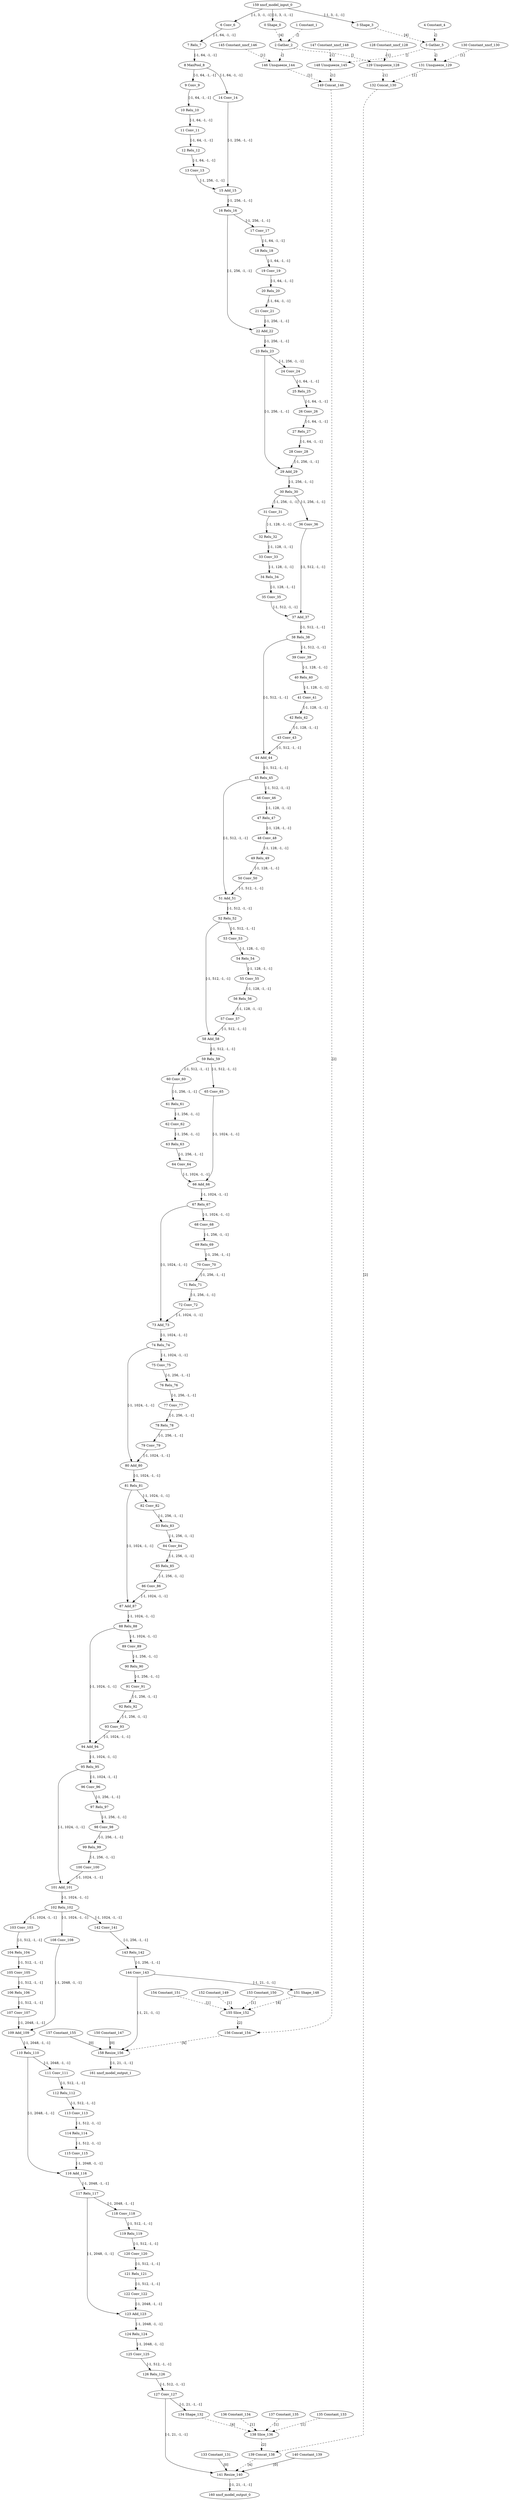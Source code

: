 strict digraph {
"0 Shape_0" [id=0, type=Shape];
"1 Constant_1" [id=1, type=Constant];
"2 Gather_2" [id=2, type=Gather];
"3 Shape_3" [id=3, type=Shape];
"4 Constant_4" [id=4, type=Constant];
"5 Gather_5" [id=5, type=Gather];
"6 Conv_6" [id=6, type=Conv];
"7 Relu_7" [id=7, type=Relu];
"8 MaxPool_8" [id=8, type=MaxPool];
"9 Conv_9" [id=9, type=Conv];
"10 Relu_10" [id=10, type=Relu];
"11 Conv_11" [id=11, type=Conv];
"12 Relu_12" [id=12, type=Relu];
"13 Conv_13" [id=13, type=Conv];
"14 Conv_14" [id=14, type=Conv];
"15 Add_15" [id=15, type=Add];
"16 Relu_16" [id=16, type=Relu];
"17 Conv_17" [id=17, type=Conv];
"18 Relu_18" [id=18, type=Relu];
"19 Conv_19" [id=19, type=Conv];
"20 Relu_20" [id=20, type=Relu];
"21 Conv_21" [id=21, type=Conv];
"22 Add_22" [id=22, type=Add];
"23 Relu_23" [id=23, type=Relu];
"24 Conv_24" [id=24, type=Conv];
"25 Relu_25" [id=25, type=Relu];
"26 Conv_26" [id=26, type=Conv];
"27 Relu_27" [id=27, type=Relu];
"28 Conv_28" [id=28, type=Conv];
"29 Add_29" [id=29, type=Add];
"30 Relu_30" [id=30, type=Relu];
"31 Conv_31" [id=31, type=Conv];
"32 Relu_32" [id=32, type=Relu];
"33 Conv_33" [id=33, type=Conv];
"34 Relu_34" [id=34, type=Relu];
"35 Conv_35" [id=35, type=Conv];
"36 Conv_36" [id=36, type=Conv];
"37 Add_37" [id=37, type=Add];
"38 Relu_38" [id=38, type=Relu];
"39 Conv_39" [id=39, type=Conv];
"40 Relu_40" [id=40, type=Relu];
"41 Conv_41" [id=41, type=Conv];
"42 Relu_42" [id=42, type=Relu];
"43 Conv_43" [id=43, type=Conv];
"44 Add_44" [id=44, type=Add];
"45 Relu_45" [id=45, type=Relu];
"46 Conv_46" [id=46, type=Conv];
"47 Relu_47" [id=47, type=Relu];
"48 Conv_48" [id=48, type=Conv];
"49 Relu_49" [id=49, type=Relu];
"50 Conv_50" [id=50, type=Conv];
"51 Add_51" [id=51, type=Add];
"52 Relu_52" [id=52, type=Relu];
"53 Conv_53" [id=53, type=Conv];
"54 Relu_54" [id=54, type=Relu];
"55 Conv_55" [id=55, type=Conv];
"56 Relu_56" [id=56, type=Relu];
"57 Conv_57" [id=57, type=Conv];
"58 Add_58" [id=58, type=Add];
"59 Relu_59" [id=59, type=Relu];
"60 Conv_60" [id=60, type=Conv];
"61 Relu_61" [id=61, type=Relu];
"62 Conv_62" [id=62, type=Conv];
"63 Relu_63" [id=63, type=Relu];
"64 Conv_64" [id=64, type=Conv];
"65 Conv_65" [id=65, type=Conv];
"66 Add_66" [id=66, type=Add];
"67 Relu_67" [id=67, type=Relu];
"68 Conv_68" [id=68, type=Conv];
"69 Relu_69" [id=69, type=Relu];
"70 Conv_70" [id=70, type=Conv];
"71 Relu_71" [id=71, type=Relu];
"72 Conv_72" [id=72, type=Conv];
"73 Add_73" [id=73, type=Add];
"74 Relu_74" [id=74, type=Relu];
"75 Conv_75" [id=75, type=Conv];
"76 Relu_76" [id=76, type=Relu];
"77 Conv_77" [id=77, type=Conv];
"78 Relu_78" [id=78, type=Relu];
"79 Conv_79" [id=79, type=Conv];
"80 Add_80" [id=80, type=Add];
"81 Relu_81" [id=81, type=Relu];
"82 Conv_82" [id=82, type=Conv];
"83 Relu_83" [id=83, type=Relu];
"84 Conv_84" [id=84, type=Conv];
"85 Relu_85" [id=85, type=Relu];
"86 Conv_86" [id=86, type=Conv];
"87 Add_87" [id=87, type=Add];
"88 Relu_88" [id=88, type=Relu];
"89 Conv_89" [id=89, type=Conv];
"90 Relu_90" [id=90, type=Relu];
"91 Conv_91" [id=91, type=Conv];
"92 Relu_92" [id=92, type=Relu];
"93 Conv_93" [id=93, type=Conv];
"94 Add_94" [id=94, type=Add];
"95 Relu_95" [id=95, type=Relu];
"96 Conv_96" [id=96, type=Conv];
"97 Relu_97" [id=97, type=Relu];
"98 Conv_98" [id=98, type=Conv];
"99 Relu_99" [id=99, type=Relu];
"100 Conv_100" [id=100, type=Conv];
"101 Add_101" [id=101, type=Add];
"102 Relu_102" [id=102, type=Relu];
"103 Conv_103" [id=103, type=Conv];
"104 Relu_104" [id=104, type=Relu];
"105 Conv_105" [id=105, type=Conv];
"106 Relu_106" [id=106, type=Relu];
"107 Conv_107" [id=107, type=Conv];
"108 Conv_108" [id=108, type=Conv];
"109 Add_109" [id=109, type=Add];
"110 Relu_110" [id=110, type=Relu];
"111 Conv_111" [id=111, type=Conv];
"112 Relu_112" [id=112, type=Relu];
"113 Conv_113" [id=113, type=Conv];
"114 Relu_114" [id=114, type=Relu];
"115 Conv_115" [id=115, type=Conv];
"116 Add_116" [id=116, type=Add];
"117 Relu_117" [id=117, type=Relu];
"118 Conv_118" [id=118, type=Conv];
"119 Relu_119" [id=119, type=Relu];
"120 Conv_120" [id=120, type=Conv];
"121 Relu_121" [id=121, type=Relu];
"122 Conv_122" [id=122, type=Conv];
"123 Add_123" [id=123, type=Add];
"124 Relu_124" [id=124, type=Relu];
"125 Conv_125" [id=125, type=Conv];
"126 Relu_126" [id=126, type=Relu];
"127 Conv_127" [id=127, type=Conv];
"128 Constant_nncf_128" [id=128, type=Constant];
"129 Unsqueeze_128" [id=129, type=Unsqueeze];
"130 Constant_nncf_130" [id=130, type=Constant];
"131 Unsqueeze_129" [id=131, type=Unsqueeze];
"132 Concat_130" [id=132, type=Concat];
"133 Constant_131" [id=133, type=Constant];
"134 Shape_132" [id=134, type=Shape];
"135 Constant_133" [id=135, type=Constant];
"136 Constant_134" [id=136, type=Constant];
"137 Constant_135" [id=137, type=Constant];
"138 Slice_136" [id=138, type=Slice];
"139 Concat_138" [id=139, type=Concat];
"140 Constant_139" [id=140, type=Constant];
"141 Resize_140" [id=141, type=Resize];
"142 Conv_141" [id=142, type=Conv];
"143 Relu_142" [id=143, type=Relu];
"144 Conv_143" [id=144, type=Conv];
"145 Constant_nncf_146" [id=145, type=Constant];
"146 Unsqueeze_144" [id=146, type=Unsqueeze];
"147 Constant_nncf_148" [id=147, type=Constant];
"148 Unsqueeze_145" [id=148, type=Unsqueeze];
"149 Concat_146" [id=149, type=Concat];
"150 Constant_147" [id=150, type=Constant];
"151 Shape_148" [id=151, type=Shape];
"152 Constant_149" [id=152, type=Constant];
"153 Constant_150" [id=153, type=Constant];
"154 Constant_151" [id=154, type=Constant];
"155 Slice_152" [id=155, type=Slice];
"156 Concat_154" [id=156, type=Concat];
"157 Constant_155" [id=157, type=Constant];
"158 Resize_156" [id=158, type=Resize];
"159 nncf_model_input_0" [id=159, type="nncf_model_input"];
"160 nncf_model_output_0" [id=160, type="nncf_model_output"];
"161 nncf_model_output_1" [id=161, type="nncf_model_output"];
"0 Shape_0" -> "2 Gather_2" [style=dashed, label="[4]"];
"1 Constant_1" -> "2 Gather_2" [style=dashed, label="[]"];
"2 Gather_2" -> "129 Unsqueeze_128" [style=dashed, label="[]"];
"2 Gather_2" -> "146 Unsqueeze_144" [style=dashed, label="[]"];
"3 Shape_3" -> "5 Gather_5" [style=dashed, label="[4]"];
"4 Constant_4" -> "5 Gather_5" [style=dashed, label="[]"];
"5 Gather_5" -> "131 Unsqueeze_129" [style=dashed, label="[]"];
"5 Gather_5" -> "148 Unsqueeze_145" [style=dashed, label="[]"];
"6 Conv_6" -> "7 Relu_7" [style=solid, label="[-1, 64, -1, -1]"];
"7 Relu_7" -> "8 MaxPool_8" [style=solid, label="[-1, 64, -1, -1]"];
"8 MaxPool_8" -> "9 Conv_9" [style=solid, label="[-1, 64, -1, -1]"];
"8 MaxPool_8" -> "14 Conv_14" [style=solid, label="[-1, 64, -1, -1]"];
"9 Conv_9" -> "10 Relu_10" [style=solid, label="[-1, 64, -1, -1]"];
"10 Relu_10" -> "11 Conv_11" [style=solid, label="[-1, 64, -1, -1]"];
"11 Conv_11" -> "12 Relu_12" [style=solid, label="[-1, 64, -1, -1]"];
"12 Relu_12" -> "13 Conv_13" [style=solid, label="[-1, 64, -1, -1]"];
"13 Conv_13" -> "15 Add_15" [style=solid, label="[-1, 256, -1, -1]"];
"14 Conv_14" -> "15 Add_15" [style=solid, label="[-1, 256, -1, -1]"];
"15 Add_15" -> "16 Relu_16" [style=solid, label="[-1, 256, -1, -1]"];
"16 Relu_16" -> "17 Conv_17" [style=solid, label="[-1, 256, -1, -1]"];
"16 Relu_16" -> "22 Add_22" [style=solid, label="[-1, 256, -1, -1]"];
"17 Conv_17" -> "18 Relu_18" [style=solid, label="[-1, 64, -1, -1]"];
"18 Relu_18" -> "19 Conv_19" [style=solid, label="[-1, 64, -1, -1]"];
"19 Conv_19" -> "20 Relu_20" [style=solid, label="[-1, 64, -1, -1]"];
"20 Relu_20" -> "21 Conv_21" [style=solid, label="[-1, 64, -1, -1]"];
"21 Conv_21" -> "22 Add_22" [style=solid, label="[-1, 256, -1, -1]"];
"22 Add_22" -> "23 Relu_23" [style=solid, label="[-1, 256, -1, -1]"];
"23 Relu_23" -> "24 Conv_24" [style=solid, label="[-1, 256, -1, -1]"];
"23 Relu_23" -> "29 Add_29" [style=solid, label="[-1, 256, -1, -1]"];
"24 Conv_24" -> "25 Relu_25" [style=solid, label="[-1, 64, -1, -1]"];
"25 Relu_25" -> "26 Conv_26" [style=solid, label="[-1, 64, -1, -1]"];
"26 Conv_26" -> "27 Relu_27" [style=solid, label="[-1, 64, -1, -1]"];
"27 Relu_27" -> "28 Conv_28" [style=solid, label="[-1, 64, -1, -1]"];
"28 Conv_28" -> "29 Add_29" [style=solid, label="[-1, 256, -1, -1]"];
"29 Add_29" -> "30 Relu_30" [style=solid, label="[-1, 256, -1, -1]"];
"30 Relu_30" -> "31 Conv_31" [style=solid, label="[-1, 256, -1, -1]"];
"30 Relu_30" -> "36 Conv_36" [style=solid, label="[-1, 256, -1, -1]"];
"31 Conv_31" -> "32 Relu_32" [style=solid, label="[-1, 128, -1, -1]"];
"32 Relu_32" -> "33 Conv_33" [style=solid, label="[-1, 128, -1, -1]"];
"33 Conv_33" -> "34 Relu_34" [style=solid, label="[-1, 128, -1, -1]"];
"34 Relu_34" -> "35 Conv_35" [style=solid, label="[-1, 128, -1, -1]"];
"35 Conv_35" -> "37 Add_37" [style=solid, label="[-1, 512, -1, -1]"];
"36 Conv_36" -> "37 Add_37" [style=solid, label="[-1, 512, -1, -1]"];
"37 Add_37" -> "38 Relu_38" [style=solid, label="[-1, 512, -1, -1]"];
"38 Relu_38" -> "39 Conv_39" [style=solid, label="[-1, 512, -1, -1]"];
"38 Relu_38" -> "44 Add_44" [style=solid, label="[-1, 512, -1, -1]"];
"39 Conv_39" -> "40 Relu_40" [style=solid, label="[-1, 128, -1, -1]"];
"40 Relu_40" -> "41 Conv_41" [style=solid, label="[-1, 128, -1, -1]"];
"41 Conv_41" -> "42 Relu_42" [style=solid, label="[-1, 128, -1, -1]"];
"42 Relu_42" -> "43 Conv_43" [style=solid, label="[-1, 128, -1, -1]"];
"43 Conv_43" -> "44 Add_44" [style=solid, label="[-1, 512, -1, -1]"];
"44 Add_44" -> "45 Relu_45" [style=solid, label="[-1, 512, -1, -1]"];
"45 Relu_45" -> "46 Conv_46" [style=solid, label="[-1, 512, -1, -1]"];
"45 Relu_45" -> "51 Add_51" [style=solid, label="[-1, 512, -1, -1]"];
"46 Conv_46" -> "47 Relu_47" [style=solid, label="[-1, 128, -1, -1]"];
"47 Relu_47" -> "48 Conv_48" [style=solid, label="[-1, 128, -1, -1]"];
"48 Conv_48" -> "49 Relu_49" [style=solid, label="[-1, 128, -1, -1]"];
"49 Relu_49" -> "50 Conv_50" [style=solid, label="[-1, 128, -1, -1]"];
"50 Conv_50" -> "51 Add_51" [style=solid, label="[-1, 512, -1, -1]"];
"51 Add_51" -> "52 Relu_52" [style=solid, label="[-1, 512, -1, -1]"];
"52 Relu_52" -> "53 Conv_53" [style=solid, label="[-1, 512, -1, -1]"];
"52 Relu_52" -> "58 Add_58" [style=solid, label="[-1, 512, -1, -1]"];
"53 Conv_53" -> "54 Relu_54" [style=solid, label="[-1, 128, -1, -1]"];
"54 Relu_54" -> "55 Conv_55" [style=solid, label="[-1, 128, -1, -1]"];
"55 Conv_55" -> "56 Relu_56" [style=solid, label="[-1, 128, -1, -1]"];
"56 Relu_56" -> "57 Conv_57" [style=solid, label="[-1, 128, -1, -1]"];
"57 Conv_57" -> "58 Add_58" [style=solid, label="[-1, 512, -1, -1]"];
"58 Add_58" -> "59 Relu_59" [style=solid, label="[-1, 512, -1, -1]"];
"59 Relu_59" -> "60 Conv_60" [style=solid, label="[-1, 512, -1, -1]"];
"59 Relu_59" -> "65 Conv_65" [style=solid, label="[-1, 512, -1, -1]"];
"60 Conv_60" -> "61 Relu_61" [style=solid, label="[-1, 256, -1, -1]"];
"61 Relu_61" -> "62 Conv_62" [style=solid, label="[-1, 256, -1, -1]"];
"62 Conv_62" -> "63 Relu_63" [style=solid, label="[-1, 256, -1, -1]"];
"63 Relu_63" -> "64 Conv_64" [style=solid, label="[-1, 256, -1, -1]"];
"64 Conv_64" -> "66 Add_66" [style=solid, label="[-1, 1024, -1, -1]"];
"65 Conv_65" -> "66 Add_66" [style=solid, label="[-1, 1024, -1, -1]"];
"66 Add_66" -> "67 Relu_67" [style=solid, label="[-1, 1024, -1, -1]"];
"67 Relu_67" -> "68 Conv_68" [style=solid, label="[-1, 1024, -1, -1]"];
"67 Relu_67" -> "73 Add_73" [style=solid, label="[-1, 1024, -1, -1]"];
"68 Conv_68" -> "69 Relu_69" [style=solid, label="[-1, 256, -1, -1]"];
"69 Relu_69" -> "70 Conv_70" [style=solid, label="[-1, 256, -1, -1]"];
"70 Conv_70" -> "71 Relu_71" [style=solid, label="[-1, 256, -1, -1]"];
"71 Relu_71" -> "72 Conv_72" [style=solid, label="[-1, 256, -1, -1]"];
"72 Conv_72" -> "73 Add_73" [style=solid, label="[-1, 1024, -1, -1]"];
"73 Add_73" -> "74 Relu_74" [style=solid, label="[-1, 1024, -1, -1]"];
"74 Relu_74" -> "75 Conv_75" [style=solid, label="[-1, 1024, -1, -1]"];
"74 Relu_74" -> "80 Add_80" [style=solid, label="[-1, 1024, -1, -1]"];
"75 Conv_75" -> "76 Relu_76" [style=solid, label="[-1, 256, -1, -1]"];
"76 Relu_76" -> "77 Conv_77" [style=solid, label="[-1, 256, -1, -1]"];
"77 Conv_77" -> "78 Relu_78" [style=solid, label="[-1, 256, -1, -1]"];
"78 Relu_78" -> "79 Conv_79" [style=solid, label="[-1, 256, -1, -1]"];
"79 Conv_79" -> "80 Add_80" [style=solid, label="[-1, 1024, -1, -1]"];
"80 Add_80" -> "81 Relu_81" [style=solid, label="[-1, 1024, -1, -1]"];
"81 Relu_81" -> "82 Conv_82" [style=solid, label="[-1, 1024, -1, -1]"];
"81 Relu_81" -> "87 Add_87" [style=solid, label="[-1, 1024, -1, -1]"];
"82 Conv_82" -> "83 Relu_83" [style=solid, label="[-1, 256, -1, -1]"];
"83 Relu_83" -> "84 Conv_84" [style=solid, label="[-1, 256, -1, -1]"];
"84 Conv_84" -> "85 Relu_85" [style=solid, label="[-1, 256, -1, -1]"];
"85 Relu_85" -> "86 Conv_86" [style=solid, label="[-1, 256, -1, -1]"];
"86 Conv_86" -> "87 Add_87" [style=solid, label="[-1, 1024, -1, -1]"];
"87 Add_87" -> "88 Relu_88" [style=solid, label="[-1, 1024, -1, -1]"];
"88 Relu_88" -> "89 Conv_89" [style=solid, label="[-1, 1024, -1, -1]"];
"88 Relu_88" -> "94 Add_94" [style=solid, label="[-1, 1024, -1, -1]"];
"89 Conv_89" -> "90 Relu_90" [style=solid, label="[-1, 256, -1, -1]"];
"90 Relu_90" -> "91 Conv_91" [style=solid, label="[-1, 256, -1, -1]"];
"91 Conv_91" -> "92 Relu_92" [style=solid, label="[-1, 256, -1, -1]"];
"92 Relu_92" -> "93 Conv_93" [style=solid, label="[-1, 256, -1, -1]"];
"93 Conv_93" -> "94 Add_94" [style=solid, label="[-1, 1024, -1, -1]"];
"94 Add_94" -> "95 Relu_95" [style=solid, label="[-1, 1024, -1, -1]"];
"95 Relu_95" -> "96 Conv_96" [style=solid, label="[-1, 1024, -1, -1]"];
"95 Relu_95" -> "101 Add_101" [style=solid, label="[-1, 1024, -1, -1]"];
"96 Conv_96" -> "97 Relu_97" [style=solid, label="[-1, 256, -1, -1]"];
"97 Relu_97" -> "98 Conv_98" [style=solid, label="[-1, 256, -1, -1]"];
"98 Conv_98" -> "99 Relu_99" [style=solid, label="[-1, 256, -1, -1]"];
"99 Relu_99" -> "100 Conv_100" [style=solid, label="[-1, 256, -1, -1]"];
"100 Conv_100" -> "101 Add_101" [style=solid, label="[-1, 1024, -1, -1]"];
"101 Add_101" -> "102 Relu_102" [style=solid, label="[-1, 1024, -1, -1]"];
"102 Relu_102" -> "103 Conv_103" [style=solid, label="[-1, 1024, -1, -1]"];
"102 Relu_102" -> "108 Conv_108" [style=solid, label="[-1, 1024, -1, -1]"];
"102 Relu_102" -> "142 Conv_141" [style=solid, label="[-1, 1024, -1, -1]"];
"103 Conv_103" -> "104 Relu_104" [style=solid, label="[-1, 512, -1, -1]"];
"104 Relu_104" -> "105 Conv_105" [style=solid, label="[-1, 512, -1, -1]"];
"105 Conv_105" -> "106 Relu_106" [style=solid, label="[-1, 512, -1, -1]"];
"106 Relu_106" -> "107 Conv_107" [style=solid, label="[-1, 512, -1, -1]"];
"107 Conv_107" -> "109 Add_109" [style=solid, label="[-1, 2048, -1, -1]"];
"108 Conv_108" -> "109 Add_109" [style=solid, label="[-1, 2048, -1, -1]"];
"109 Add_109" -> "110 Relu_110" [style=solid, label="[-1, 2048, -1, -1]"];
"110 Relu_110" -> "111 Conv_111" [style=solid, label="[-1, 2048, -1, -1]"];
"110 Relu_110" -> "116 Add_116" [style=solid, label="[-1, 2048, -1, -1]"];
"111 Conv_111" -> "112 Relu_112" [style=solid, label="[-1, 512, -1, -1]"];
"112 Relu_112" -> "113 Conv_113" [style=solid, label="[-1, 512, -1, -1]"];
"113 Conv_113" -> "114 Relu_114" [style=solid, label="[-1, 512, -1, -1]"];
"114 Relu_114" -> "115 Conv_115" [style=solid, label="[-1, 512, -1, -1]"];
"115 Conv_115" -> "116 Add_116" [style=solid, label="[-1, 2048, -1, -1]"];
"116 Add_116" -> "117 Relu_117" [style=solid, label="[-1, 2048, -1, -1]"];
"117 Relu_117" -> "118 Conv_118" [style=solid, label="[-1, 2048, -1, -1]"];
"117 Relu_117" -> "123 Add_123" [style=solid, label="[-1, 2048, -1, -1]"];
"118 Conv_118" -> "119 Relu_119" [style=solid, label="[-1, 512, -1, -1]"];
"119 Relu_119" -> "120 Conv_120" [style=solid, label="[-1, 512, -1, -1]"];
"120 Conv_120" -> "121 Relu_121" [style=solid, label="[-1, 512, -1, -1]"];
"121 Relu_121" -> "122 Conv_122" [style=solid, label="[-1, 512, -1, -1]"];
"122 Conv_122" -> "123 Add_123" [style=solid, label="[-1, 2048, -1, -1]"];
"123 Add_123" -> "124 Relu_124" [style=solid, label="[-1, 2048, -1, -1]"];
"124 Relu_124" -> "125 Conv_125" [style=solid, label="[-1, 2048, -1, -1]"];
"125 Conv_125" -> "126 Relu_126" [style=solid, label="[-1, 512, -1, -1]"];
"126 Relu_126" -> "127 Conv_127" [style=solid, label="[-1, 512, -1, -1]"];
"127 Conv_127" -> "134 Shape_132" [style=solid, label="[-1, 21, -1, -1]"];
"127 Conv_127" -> "141 Resize_140" [style=solid, label="[-1, 21, -1, -1]"];
"128 Constant_nncf_128" -> "129 Unsqueeze_128" [style=dashed, label="[1]"];
"129 Unsqueeze_128" -> "132 Concat_130" [style=dashed, label="[1]"];
"130 Constant_nncf_130" -> "131 Unsqueeze_129" [style=dashed, label="[1]"];
"131 Unsqueeze_129" -> "132 Concat_130" [style=dashed, label="[1]"];
"132 Concat_130" -> "139 Concat_138" [style=dashed, label="[2]"];
"133 Constant_131" -> "141 Resize_140" [style=solid, label="[0]"];
"134 Shape_132" -> "138 Slice_136" [style=dashed, label="[4]"];
"135 Constant_133" -> "138 Slice_136" [style=dashed, label="[1]"];
"136 Constant_134" -> "138 Slice_136" [style=dashed, label="[1]"];
"137 Constant_135" -> "138 Slice_136" [style=dashed, label="[1]"];
"138 Slice_136" -> "139 Concat_138" [style=dashed, label="[2]"];
"139 Concat_138" -> "141 Resize_140" [style=dashed, label="[4]"];
"140 Constant_139" -> "141 Resize_140" [style=solid, label="[0]"];
"141 Resize_140" -> "160 nncf_model_output_0" [style=solid, label="[-1, 21, -1, -1]"];
"142 Conv_141" -> "143 Relu_142" [style=solid, label="[-1, 256, -1, -1]"];
"143 Relu_142" -> "144 Conv_143" [style=solid, label="[-1, 256, -1, -1]"];
"144 Conv_143" -> "151 Shape_148" [style=solid, label="[-1, 21, -1, -1]"];
"144 Conv_143" -> "158 Resize_156" [style=solid, label="[-1, 21, -1, -1]"];
"145 Constant_nncf_146" -> "146 Unsqueeze_144" [style=dashed, label="[1]"];
"146 Unsqueeze_144" -> "149 Concat_146" [style=dashed, label="[1]"];
"147 Constant_nncf_148" -> "148 Unsqueeze_145" [style=dashed, label="[1]"];
"148 Unsqueeze_145" -> "149 Concat_146" [style=dashed, label="[1]"];
"149 Concat_146" -> "156 Concat_154" [style=dashed, label="[2]"];
"150 Constant_147" -> "158 Resize_156" [style=solid, label="[0]"];
"151 Shape_148" -> "155 Slice_152" [style=dashed, label="[4]"];
"152 Constant_149" -> "155 Slice_152" [style=dashed, label="[1]"];
"153 Constant_150" -> "155 Slice_152" [style=dashed, label="[1]"];
"154 Constant_151" -> "155 Slice_152" [style=dashed, label="[1]"];
"155 Slice_152" -> "156 Concat_154" [style=dashed, label="[2]"];
"156 Concat_154" -> "158 Resize_156" [style=dashed, label="[4]"];
"157 Constant_155" -> "158 Resize_156" [style=solid, label="[0]"];
"158 Resize_156" -> "161 nncf_model_output_1" [style=solid, label="[-1, 21, -1, -1]"];
"159 nncf_model_input_0" -> "0 Shape_0" [style=solid, label="[-1, 3, -1, -1]"];
"159 nncf_model_input_0" -> "3 Shape_3" [style=solid, label="[-1, 3, -1, -1]"];
"159 nncf_model_input_0" -> "6 Conv_6" [style=solid, label="[-1, 3, -1, -1]"];
}
